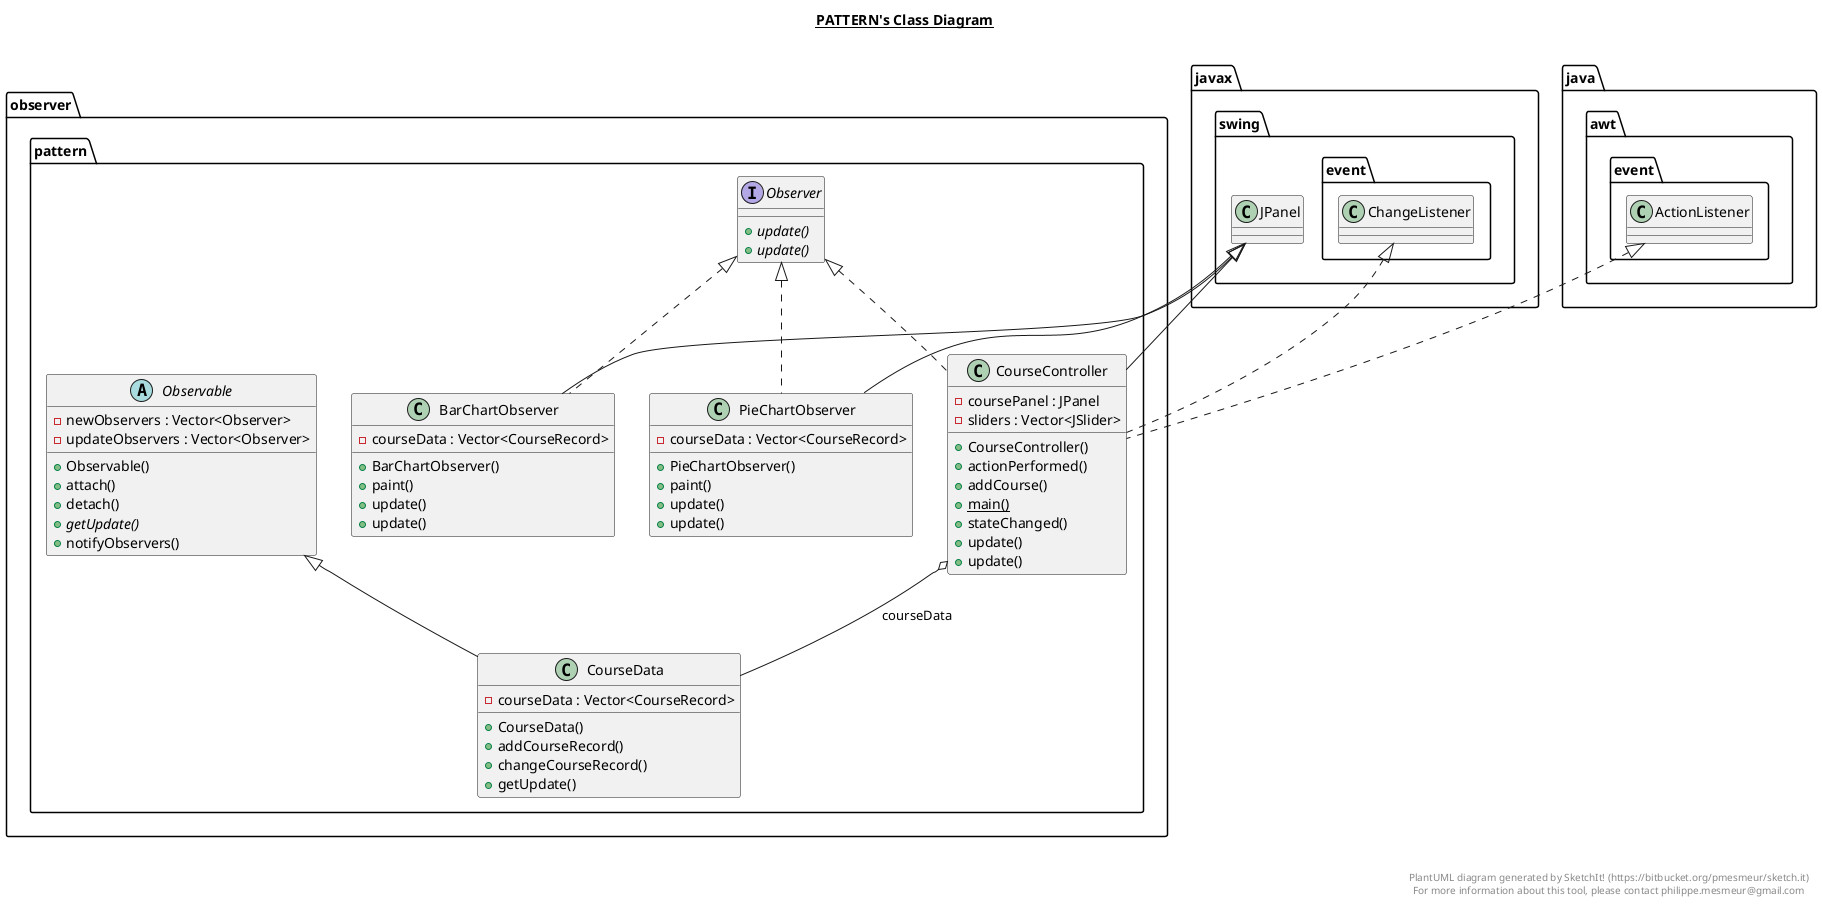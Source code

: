 @startuml

title __PATTERN's Class Diagram__\n

  namespace observer {
    namespace pattern {
      class observer.pattern.BarChartObserver {
          - courseData : Vector<CourseRecord>
          + BarChartObserver()
          + paint()
          + update()
          + update()
      }
    }
  }
  

  namespace observer {
    namespace pattern {
      class observer.pattern.CourseController {
          - coursePanel : JPanel
          - sliders : Vector<JSlider>
          + CourseController()
          + actionPerformed()
          + addCourse()
          {static} + main()
          + stateChanged()
          + update()
          + update()
      }
    }
  }
  

  namespace observer {
    namespace pattern {
      class observer.pattern.CourseData {
          - courseData : Vector<CourseRecord>
          + CourseData()
          + addCourseRecord()
          + changeCourseRecord()
          + getUpdate()
      }
    }
  }
  

  namespace observer {
    namespace pattern {
      abstract class observer.pattern.Observable {
          - newObservers : Vector<Observer>
          - updateObservers : Vector<Observer>
          + Observable()
          + attach()
          + detach()
          {abstract} + getUpdate()
          + notifyObservers()
      }
    }
  }
  

  namespace observer {
    namespace pattern {
      interface observer.pattern.Observer {
          {abstract} + update()
          {abstract} + update()
      }
    }
  }
  

  namespace observer {
    namespace pattern {
      class observer.pattern.PieChartObserver {
          - courseData : Vector<CourseRecord>
          + PieChartObserver()
          + paint()
          + update()
          + update()
      }
    }
  }
  

  observer.pattern.BarChartObserver .up.|> observer.pattern.Observer
  observer.pattern.BarChartObserver -up-|> javax.swing.JPanel
  observer.pattern.CourseController .up.|> java.awt.event.ActionListener
  observer.pattern.CourseController .up.|> javax.swing.event.ChangeListener
  observer.pattern.CourseController .up.|> observer.pattern.Observer
  observer.pattern.CourseController -up-|> javax.swing.JPanel
  observer.pattern.CourseController o-- observer.pattern.CourseData : courseData
  observer.pattern.CourseData -up-|> observer.pattern.Observable
  observer.pattern.PieChartObserver .up.|> observer.pattern.Observer
  observer.pattern.PieChartObserver -up-|> javax.swing.JPanel


right footer


PlantUML diagram generated by SketchIt! (https://bitbucket.org/pmesmeur/sketch.it)
For more information about this tool, please contact philippe.mesmeur@gmail.com
endfooter

@enduml
